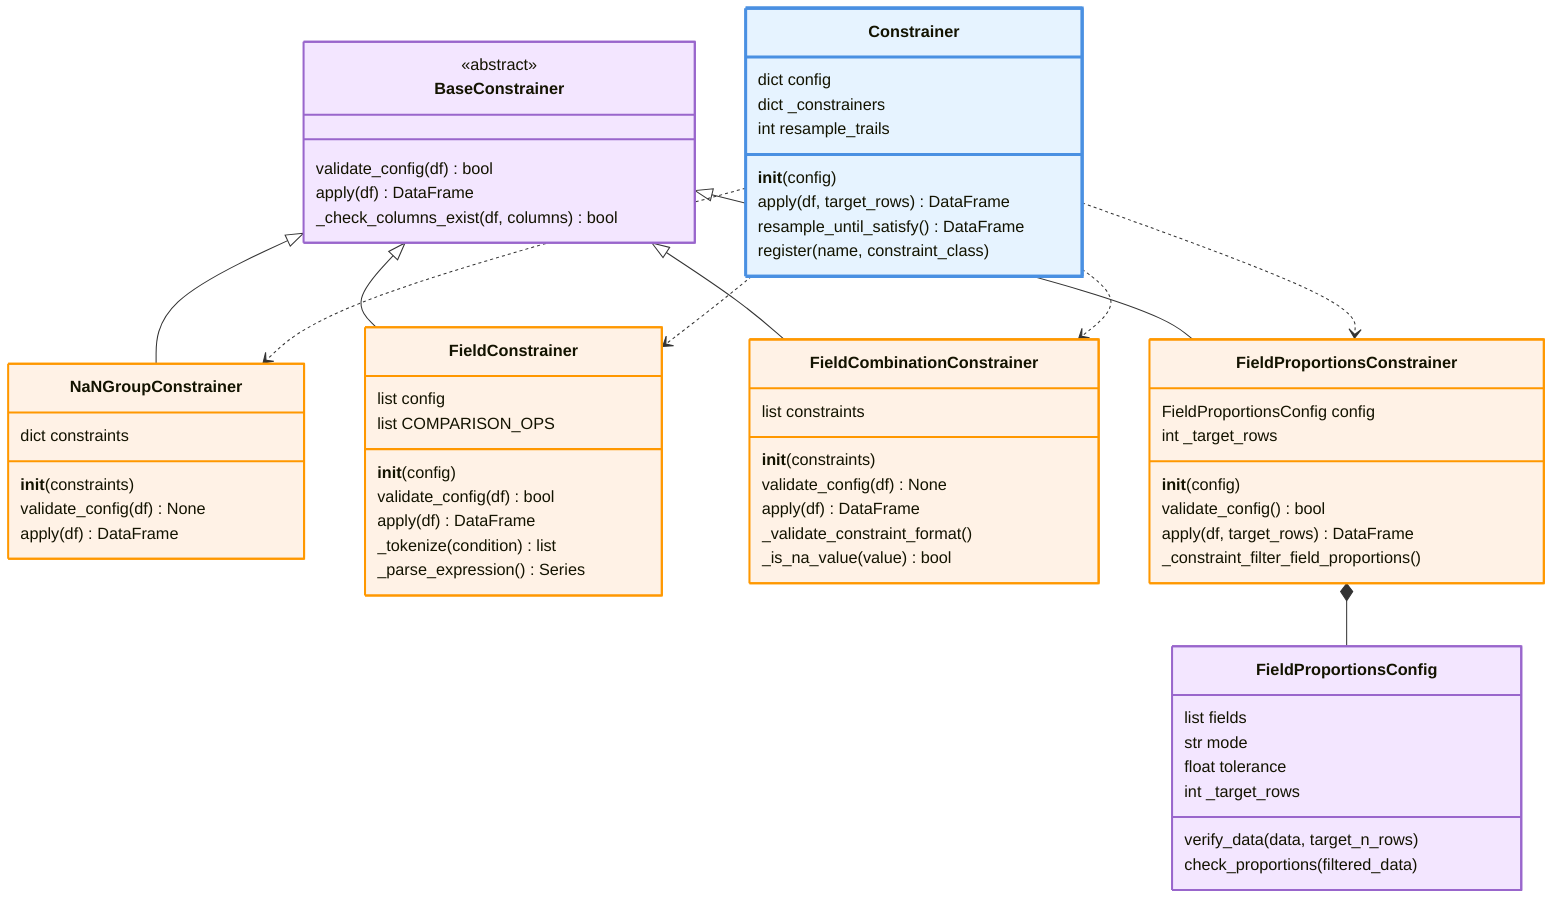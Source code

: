 classDiagram
    class Constrainer {
        dict config
        dict _constrainers
        int resample_trails
        __init__(config)
        apply(df, target_rows) DataFrame
        resample_until_satisfy() DataFrame
        register(name, constraint_class)
    }

    class BaseConstrainer {
        <<abstract>>
        validate_config(df) bool
        apply(df) DataFrame
        _check_columns_exist(df, columns) bool
    }

    class NaNGroupConstrainer {
        dict constraints
        __init__(constraints)
        validate_config(df) None
        apply(df) DataFrame
    }

    class FieldConstrainer {
        list config
        list COMPARISON_OPS
        __init__(config)
        validate_config(df) bool
        apply(df) DataFrame
        _tokenize(condition) list
        _parse_expression() Series
    }

    class FieldCombinationConstrainer {
        list constraints
        __init__(constraints)
        validate_config(df) None
        apply(df) DataFrame
        _validate_constraint_format()
        _is_na_value(value) bool
    }

    class FieldProportionsConstrainer {
        FieldProportionsConfig config
        int _target_rows
        __init__(config)
        validate_config() bool
        apply(df, target_rows) DataFrame
        _constraint_filter_field_proportions()
    }

    class FieldProportionsConfig {
        list fields
        str mode
        float tolerance
        int _target_rows
        verify_data(data, target_n_rows)
        check_proportions(filtered_data)
    }

    BaseConstrainer <|-- NaNGroupConstrainer
    BaseConstrainer <|-- FieldConstrainer
    BaseConstrainer <|-- FieldCombinationConstrainer
    BaseConstrainer <|-- FieldProportionsConstrainer

    Constrainer ..> NaNGroupConstrainer
    Constrainer ..> FieldConstrainer
    Constrainer ..> FieldCombinationConstrainer
    Constrainer ..> FieldProportionsConstrainer
    
    FieldProportionsConstrainer *-- FieldProportionsConfig

    %% 樣式標示
    style Constrainer fill:#e6f3ff,stroke:#4a90e2,stroke-width:3px
    style BaseConstrainer fill:#f3e6ff,stroke:#9966cc,stroke-width:2px
    style NaNGroupConstrainer fill:#fff2e6,stroke:#ff9800,stroke-width:2px
    style FieldConstrainer fill:#fff2e6,stroke:#ff9800,stroke-width:2px
    style FieldCombinationConstrainer fill:#fff2e6,stroke:#ff9800,stroke-width:2px
    style FieldProportionsConstrainer fill:#fff2e6,stroke:#ff9800,stroke-width:2px
    style FieldProportionsConfig fill:#f3e6ff,stroke:#9966cc,stroke-width:2px